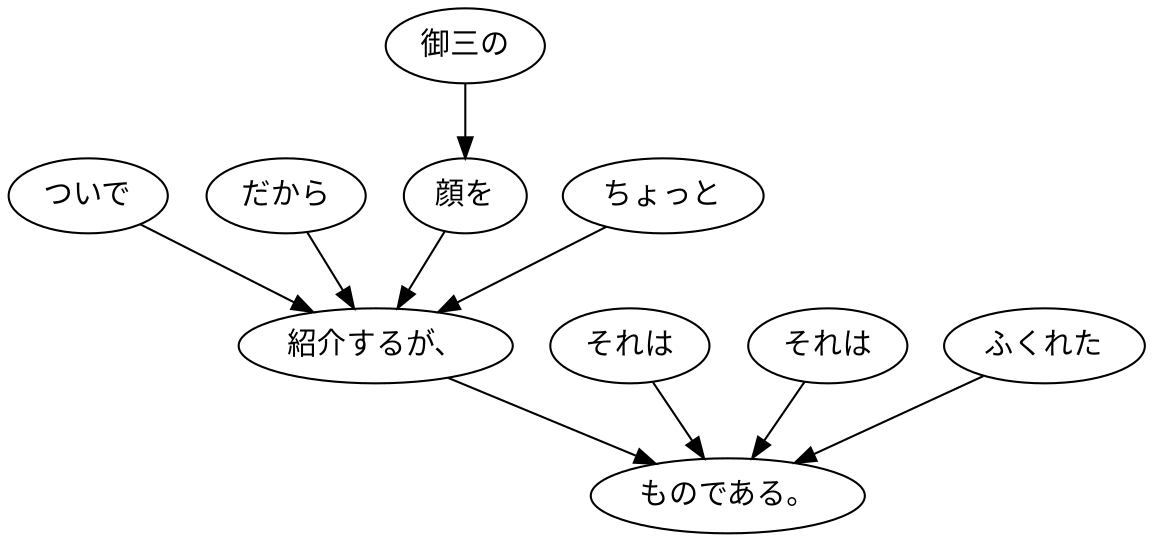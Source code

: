 digraph graph5669 {
	node0 [label="ついで"];
	node1 [label="だから"];
	node2 [label="御三の"];
	node3 [label="顔を"];
	node4 [label="ちょっと"];
	node5 [label="紹介するが、"];
	node6 [label="それは"];
	node7 [label="それは"];
	node8 [label="ふくれた"];
	node9 [label="ものである。"];
	node0 -> node5;
	node1 -> node5;
	node2 -> node3;
	node3 -> node5;
	node4 -> node5;
	node5 -> node9;
	node6 -> node9;
	node7 -> node9;
	node8 -> node9;
}
